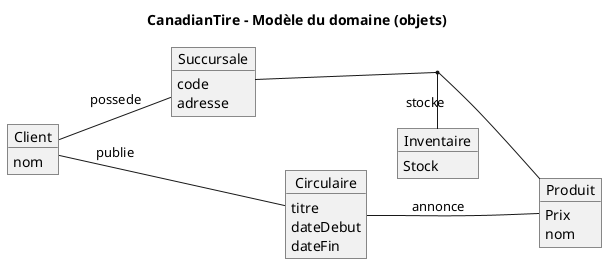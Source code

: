 @startuml
title CanadianTire – Modèle du domaine (objets)
left to right direction

object Client {
  nom 
}

object Succursale {
  code
  adresse
}

object Produit {
  Prix
  nom
}

object Inventaire {
  Stock
}

object Circulaire {
  titre
  dateDebut
  dateFin
}

Client -- Succursale : possede
Client -- Circulaire : publie

(Succursale, Produit) -- Inventaire : stocke
Circulaire -- Produit : annonce

@enduml
